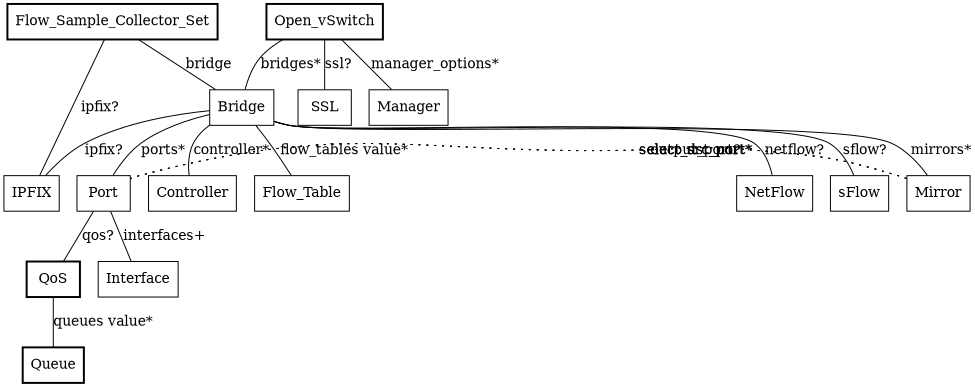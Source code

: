 digraph Open_vSwitch {
	size="6.5,4";
	margin="0";
	node [shape=box];
	edge [dir=none, arrowhead=none, arrowtail=none];
	Bridge [];
	Bridge -> sFlow [label="sflow?"];
	Bridge -> Mirror [label="mirrors*"];
	Bridge -> IPFIX [label="ipfix?"];
	Bridge -> Port [label="ports*"];
	Bridge -> Controller [label="controller*"];
	Bridge -> Flow_Table [label="flow_tables value*"];
	Bridge -> NetFlow [label="netflow?"];
	QoS [style=bold];
	QoS -> Queue [label="queues value*"];
	sFlow [];
	Flow_Sample_Collector_Set [style=bold];
	Flow_Sample_Collector_Set -> Bridge [label="bridge"];
	Flow_Sample_Collector_Set -> IPFIX [label="ipfix?"];
	IPFIX [];
	Open_vSwitch [style=bold];
	Open_vSwitch -> Bridge [label="bridges*"];
	Open_vSwitch -> SSL [label="ssl?"];
	Open_vSwitch -> Manager [label="manager_options*"];
	Controller [];
	Flow_Table [];
	Queue [style=bold];
	SSL [];
	Manager [];
	Mirror [];
	Mirror -> Port [style=dotted, constraint=false, label="select_src_port*"];
	Mirror -> Port [style=dotted, constraint=false, label="output_port?"];
	Mirror -> Port [style=dotted, constraint=false, label="select_dst_port*"];
	Interface [];
	NetFlow [];
	Port [];
	Port -> QoS [label="qos?"];
	Port -> Interface [label="interfaces+"];
}
